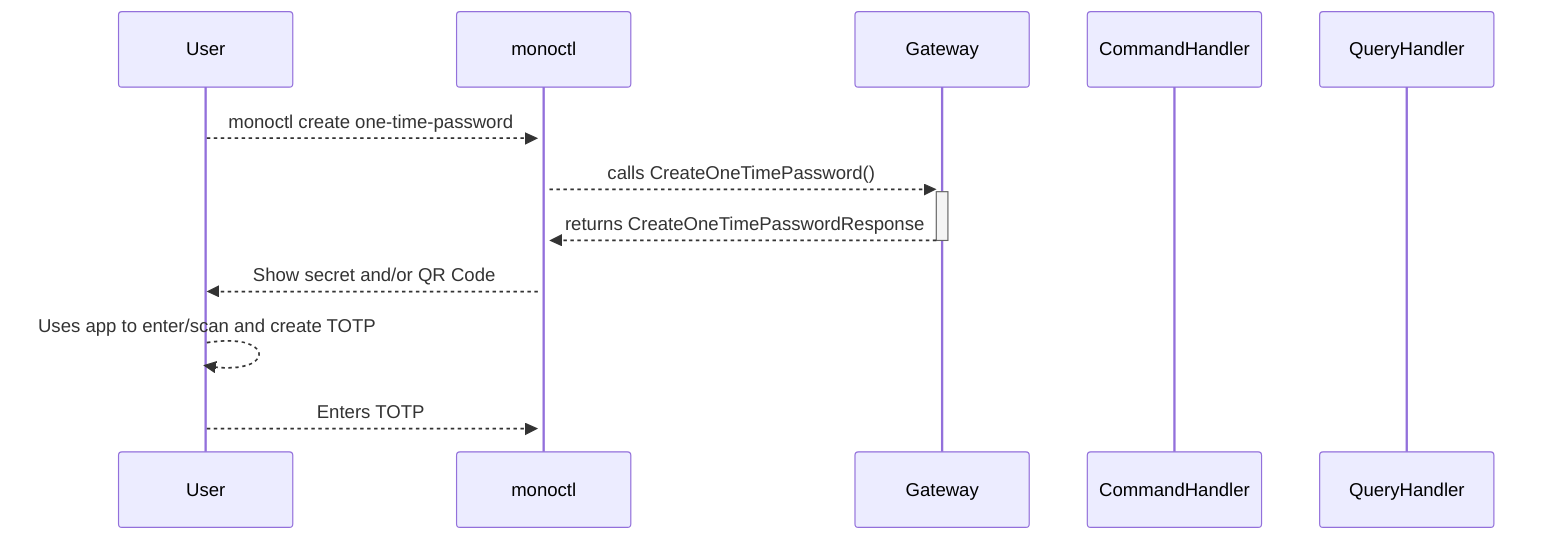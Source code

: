 sequenceDiagram
    participant U as User
    participant MCTL as monoctl
    participant GW as Gateway
    participant CH as CommandHandler
    participant QH as QueryHandler

    U-->>+MCTL: monoctl create one-time-password
    MCTL-->>+GW: calls CreateOneTimePassword()
    GW-->>-MCTL: returns CreateOneTimePasswordResponse
    MCTL-->>U: Show secret and/or QR Code
    U-->>U: Uses app to enter/scan and create TOTP
    U-->>MCTL: Enters TOTP